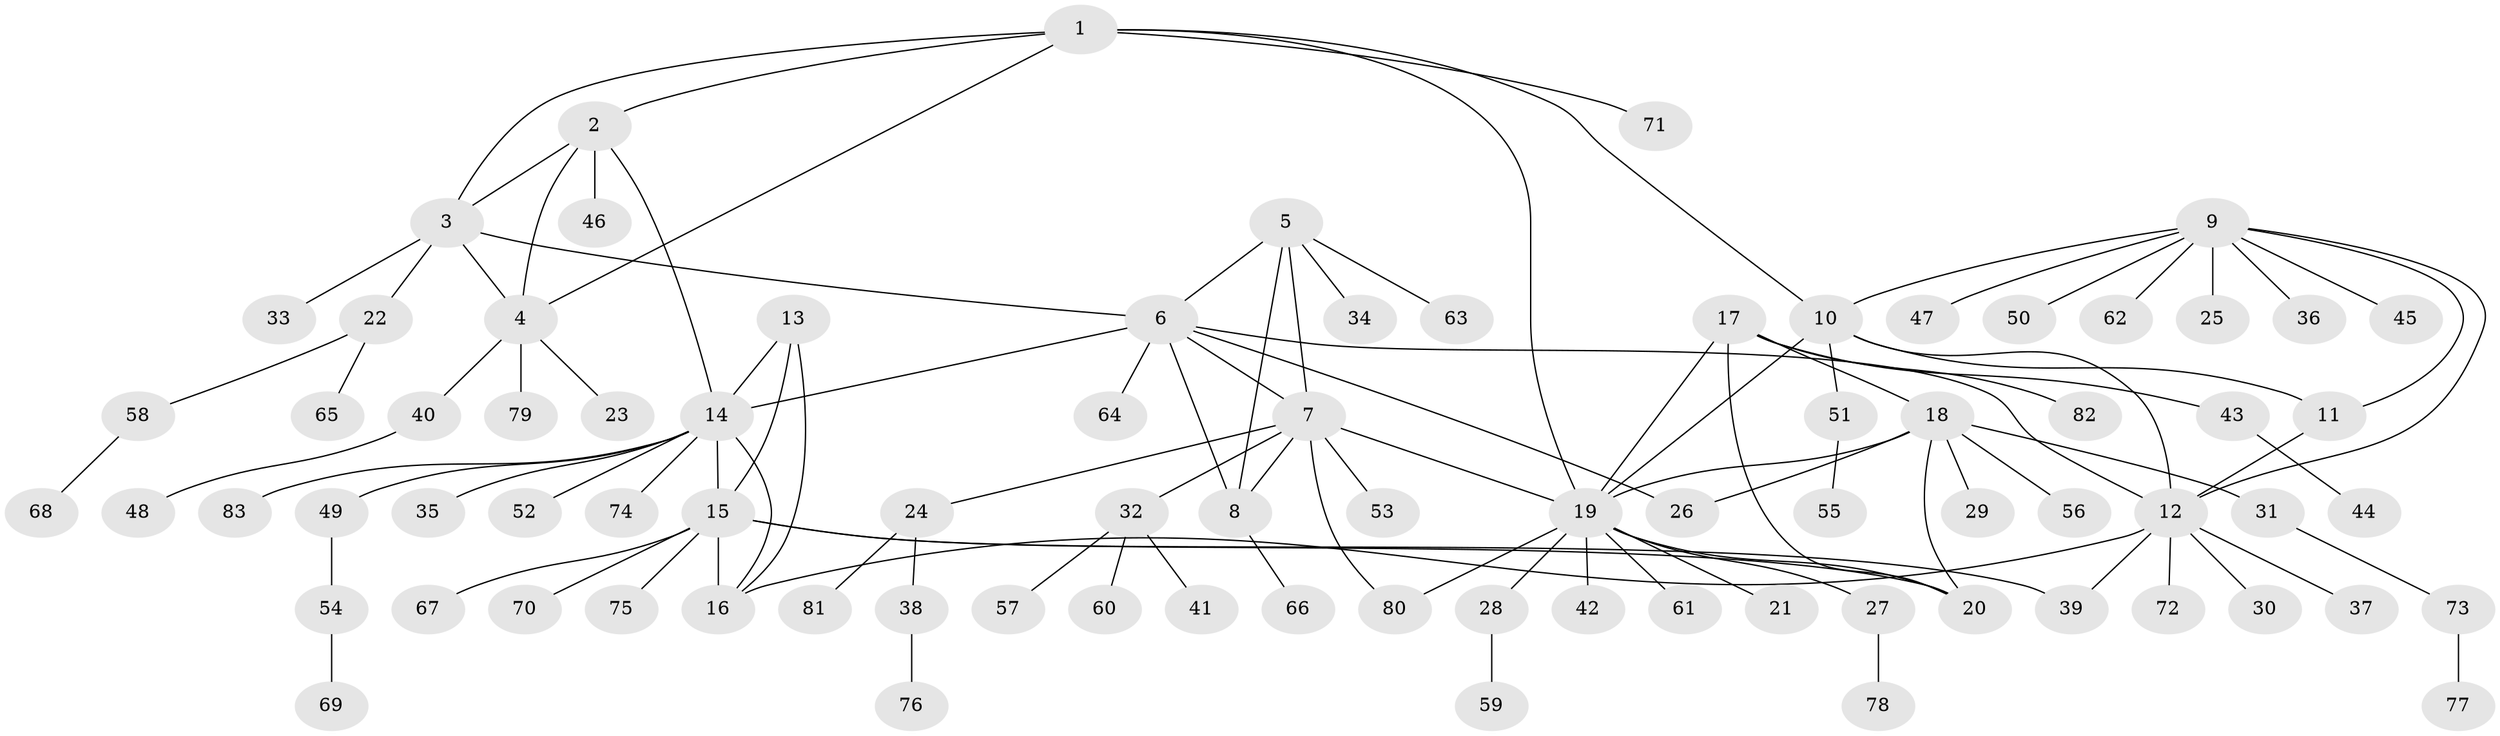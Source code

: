 // Generated by graph-tools (version 1.1) at 2025/55/03/09/25 04:55:14]
// undirected, 83 vertices, 106 edges
graph export_dot {
graph [start="1"]
  node [color=gray90,style=filled];
  1;
  2;
  3;
  4;
  5;
  6;
  7;
  8;
  9;
  10;
  11;
  12;
  13;
  14;
  15;
  16;
  17;
  18;
  19;
  20;
  21;
  22;
  23;
  24;
  25;
  26;
  27;
  28;
  29;
  30;
  31;
  32;
  33;
  34;
  35;
  36;
  37;
  38;
  39;
  40;
  41;
  42;
  43;
  44;
  45;
  46;
  47;
  48;
  49;
  50;
  51;
  52;
  53;
  54;
  55;
  56;
  57;
  58;
  59;
  60;
  61;
  62;
  63;
  64;
  65;
  66;
  67;
  68;
  69;
  70;
  71;
  72;
  73;
  74;
  75;
  76;
  77;
  78;
  79;
  80;
  81;
  82;
  83;
  1 -- 2;
  1 -- 3;
  1 -- 4;
  1 -- 10;
  1 -- 19;
  1 -- 71;
  2 -- 3;
  2 -- 4;
  2 -- 14;
  2 -- 46;
  3 -- 4;
  3 -- 6;
  3 -- 22;
  3 -- 33;
  4 -- 23;
  4 -- 40;
  4 -- 79;
  5 -- 6;
  5 -- 7;
  5 -- 8;
  5 -- 34;
  5 -- 63;
  6 -- 7;
  6 -- 8;
  6 -- 12;
  6 -- 14;
  6 -- 26;
  6 -- 64;
  7 -- 8;
  7 -- 19;
  7 -- 24;
  7 -- 32;
  7 -- 53;
  7 -- 80;
  8 -- 66;
  9 -- 10;
  9 -- 11;
  9 -- 12;
  9 -- 25;
  9 -- 36;
  9 -- 45;
  9 -- 47;
  9 -- 50;
  9 -- 62;
  10 -- 11;
  10 -- 12;
  10 -- 19;
  10 -- 51;
  11 -- 12;
  12 -- 16;
  12 -- 30;
  12 -- 37;
  12 -- 39;
  12 -- 72;
  13 -- 14;
  13 -- 15;
  13 -- 16;
  14 -- 15;
  14 -- 16;
  14 -- 35;
  14 -- 49;
  14 -- 52;
  14 -- 74;
  14 -- 83;
  15 -- 16;
  15 -- 20;
  15 -- 39;
  15 -- 67;
  15 -- 70;
  15 -- 75;
  17 -- 18;
  17 -- 19;
  17 -- 20;
  17 -- 43;
  17 -- 82;
  18 -- 19;
  18 -- 20;
  18 -- 26;
  18 -- 29;
  18 -- 31;
  18 -- 56;
  19 -- 20;
  19 -- 21;
  19 -- 27;
  19 -- 28;
  19 -- 42;
  19 -- 61;
  19 -- 80;
  22 -- 58;
  22 -- 65;
  24 -- 38;
  24 -- 81;
  27 -- 78;
  28 -- 59;
  31 -- 73;
  32 -- 41;
  32 -- 57;
  32 -- 60;
  38 -- 76;
  40 -- 48;
  43 -- 44;
  49 -- 54;
  51 -- 55;
  54 -- 69;
  58 -- 68;
  73 -- 77;
}
